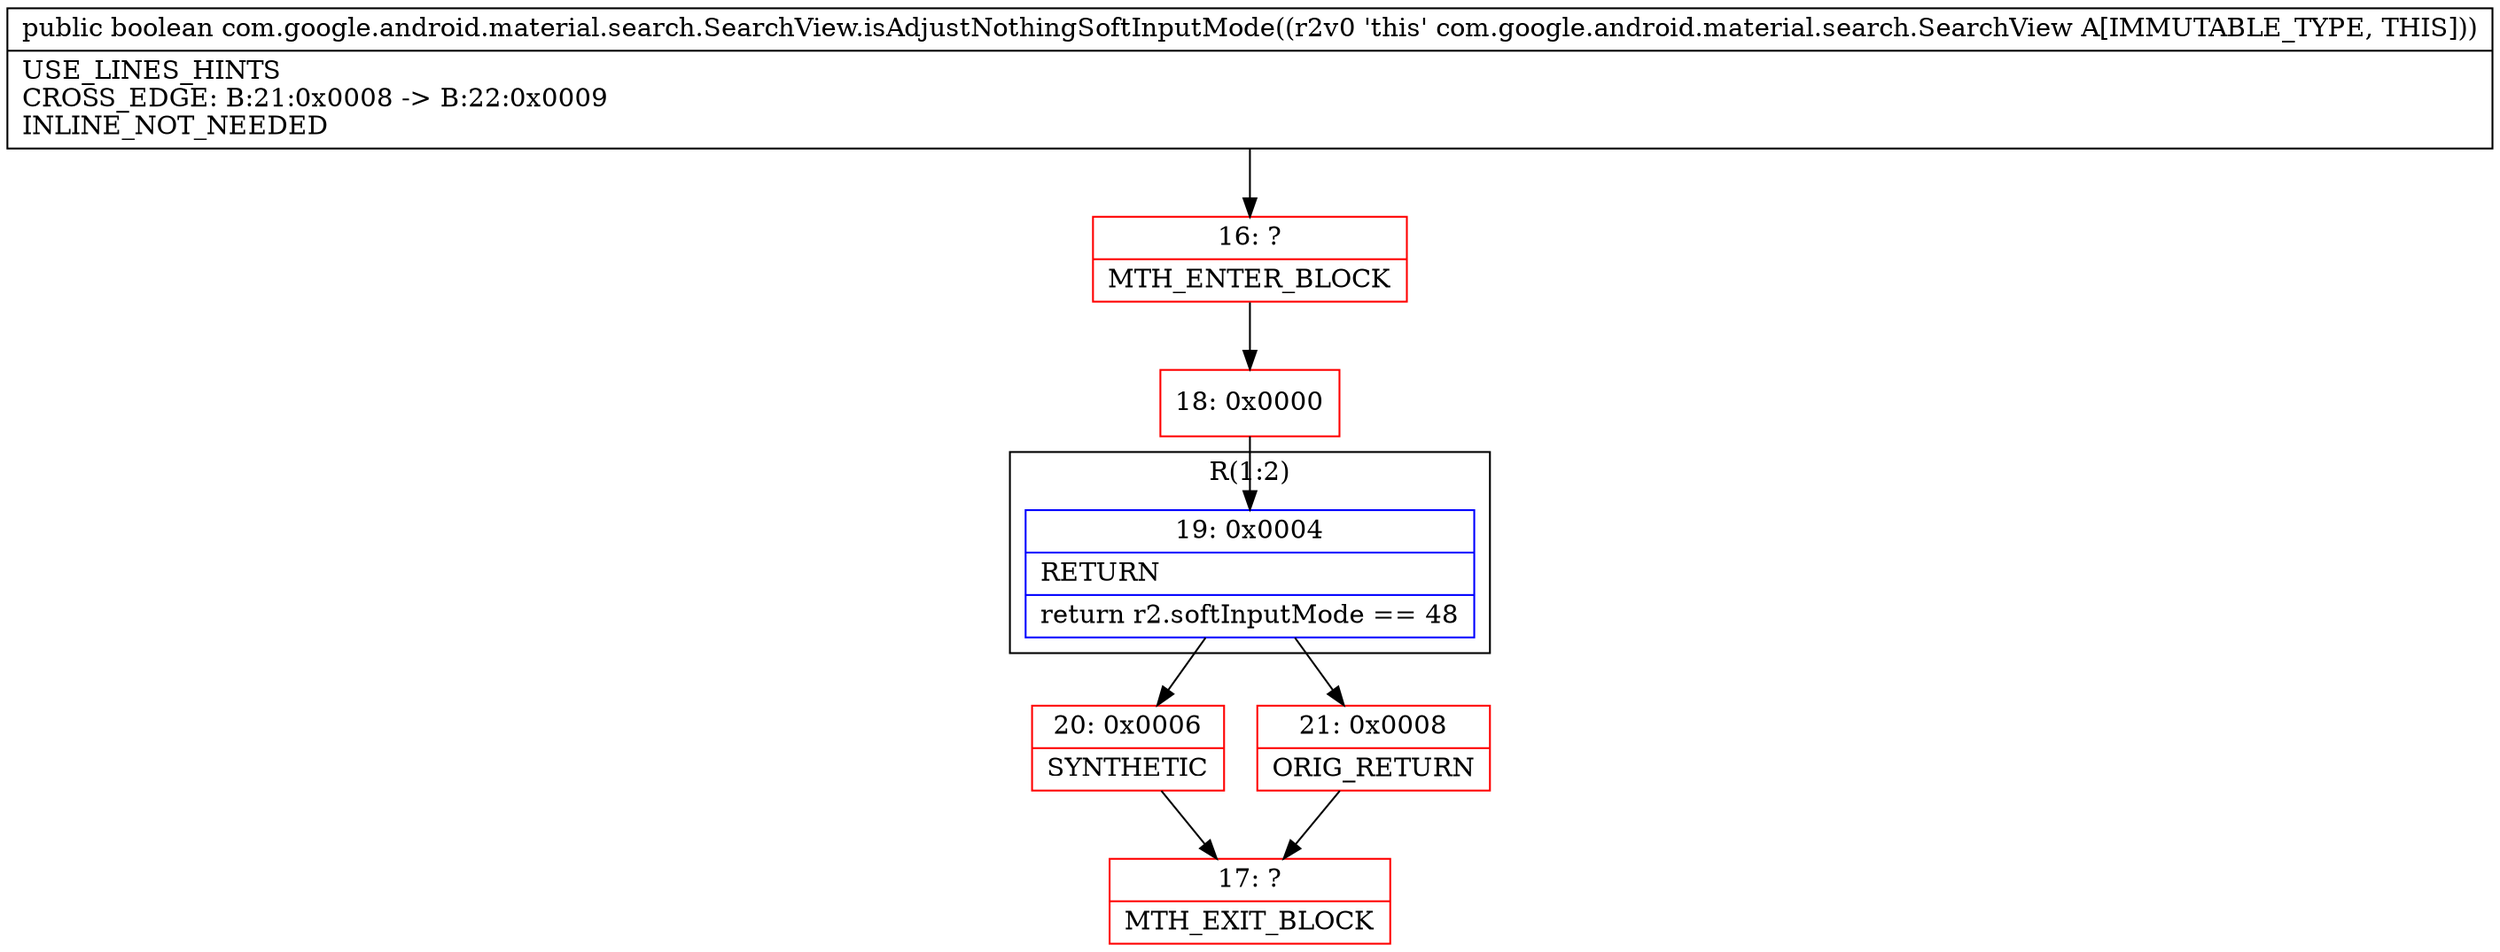 digraph "CFG forcom.google.android.material.search.SearchView.isAdjustNothingSoftInputMode()Z" {
subgraph cluster_Region_1506960330 {
label = "R(1:2)";
node [shape=record,color=blue];
Node_19 [shape=record,label="{19\:\ 0x0004|RETURN\l|return r2.softInputMode == 48\l}"];
}
Node_16 [shape=record,color=red,label="{16\:\ ?|MTH_ENTER_BLOCK\l}"];
Node_18 [shape=record,color=red,label="{18\:\ 0x0000}"];
Node_20 [shape=record,color=red,label="{20\:\ 0x0006|SYNTHETIC\l}"];
Node_17 [shape=record,color=red,label="{17\:\ ?|MTH_EXIT_BLOCK\l}"];
Node_21 [shape=record,color=red,label="{21\:\ 0x0008|ORIG_RETURN\l}"];
MethodNode[shape=record,label="{public boolean com.google.android.material.search.SearchView.isAdjustNothingSoftInputMode((r2v0 'this' com.google.android.material.search.SearchView A[IMMUTABLE_TYPE, THIS]))  | USE_LINES_HINTS\lCROSS_EDGE: B:21:0x0008 \-\> B:22:0x0009\lINLINE_NOT_NEEDED\l}"];
MethodNode -> Node_16;Node_19 -> Node_20;
Node_19 -> Node_21;
Node_16 -> Node_18;
Node_18 -> Node_19;
Node_20 -> Node_17;
Node_21 -> Node_17;
}

